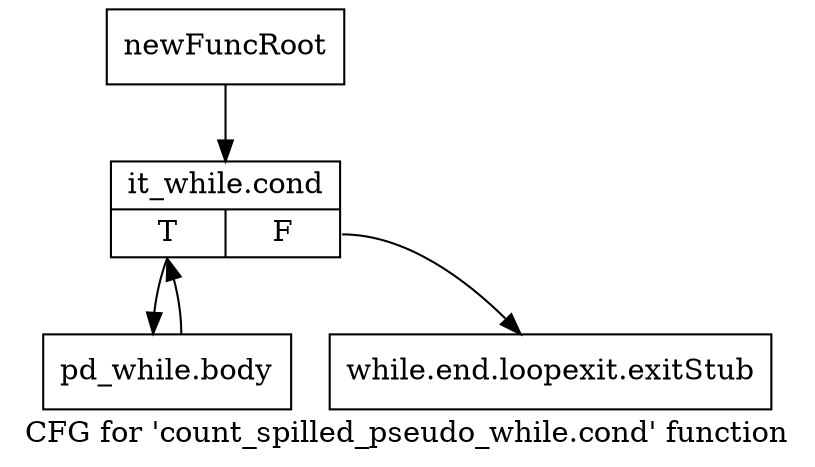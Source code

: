 digraph "CFG for 'count_spilled_pseudo_while.cond' function" {
	label="CFG for 'count_spilled_pseudo_while.cond' function";

	Node0xc01d740 [shape=record,label="{newFuncRoot}"];
	Node0xc01d740 -> Node0xc01d7e0;
	Node0xc01d790 [shape=record,label="{while.end.loopexit.exitStub}"];
	Node0xc01d7e0 [shape=record,label="{it_while.cond|{<s0>T|<s1>F}}"];
	Node0xc01d7e0:s0 -> Node0xc01d830;
	Node0xc01d7e0:s1 -> Node0xc01d790;
	Node0xc01d830 [shape=record,label="{pd_while.body}"];
	Node0xc01d830 -> Node0xc01d7e0;
}
